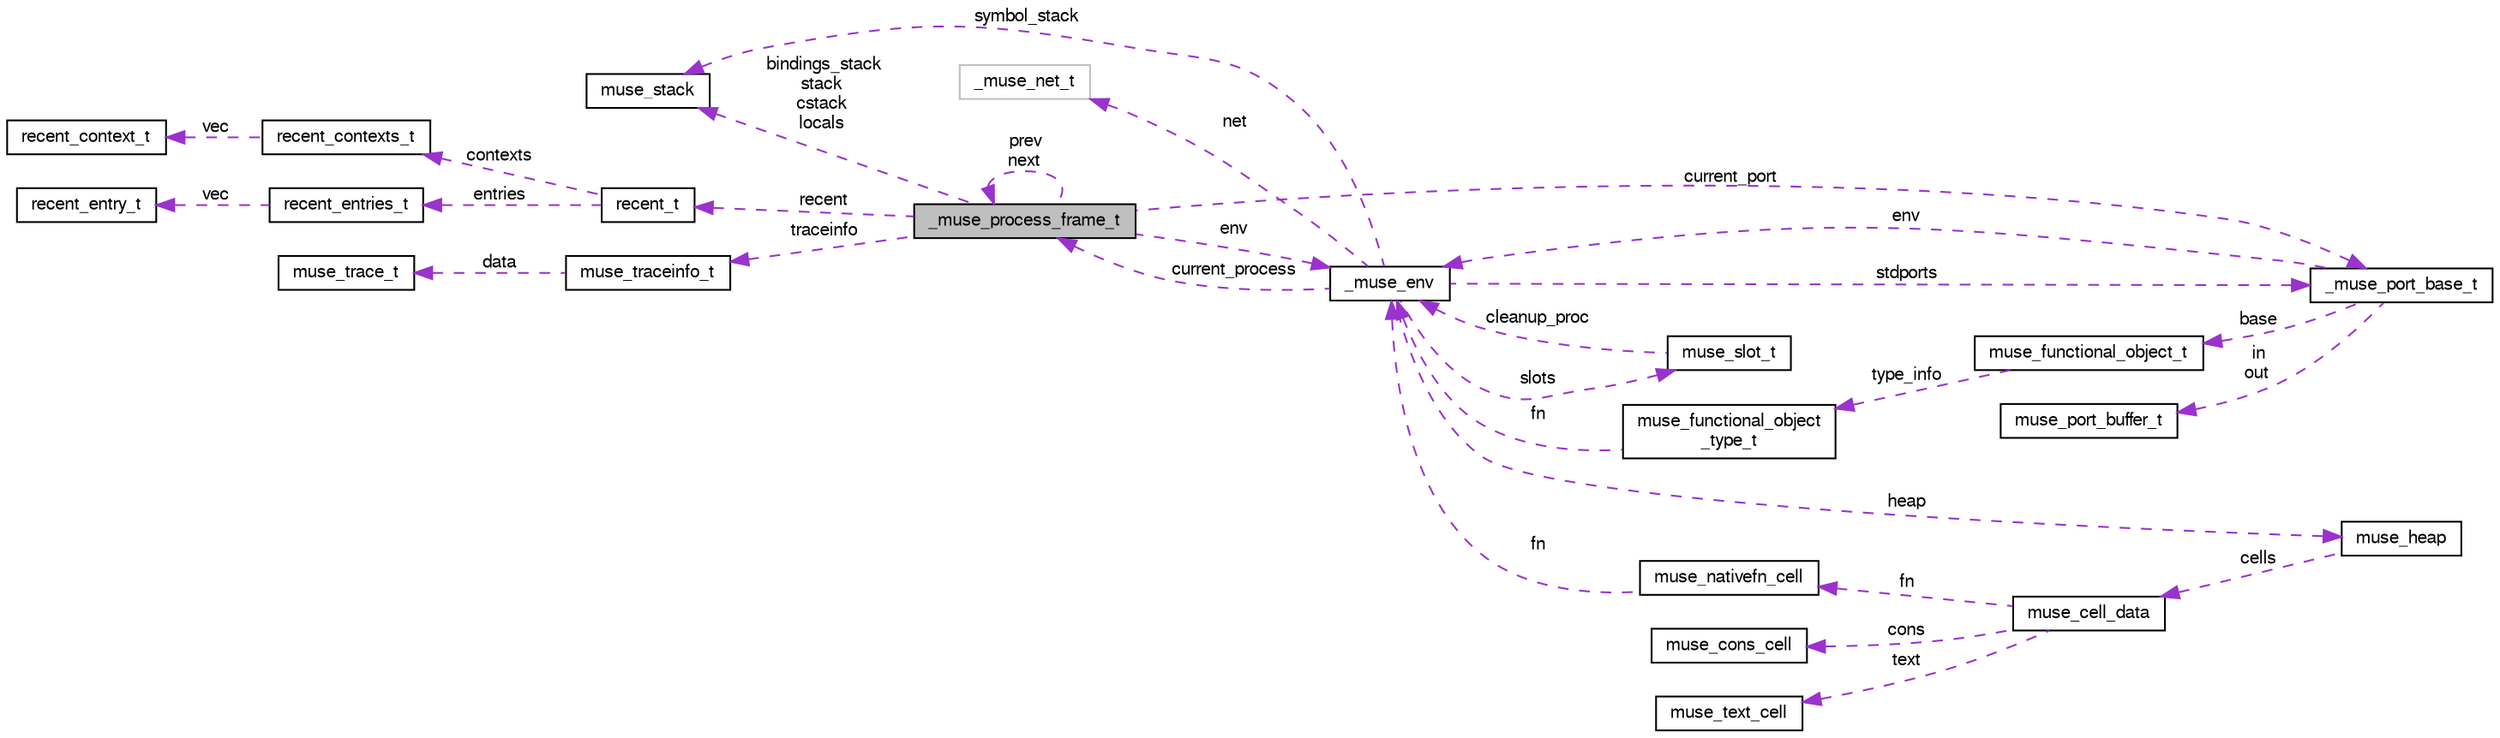 digraph "_muse_process_frame_t"
{
  edge [fontname="FreeSans",fontsize="10",labelfontname="FreeSans",labelfontsize="10"];
  node [fontname="FreeSans",fontsize="10",shape=record];
  rankdir="LR";
  Node1 [label="_muse_process_frame_t",height=0.2,width=0.4,color="black", fillcolor="grey75", style="filled" fontcolor="black"];
  Node2 -> Node1 [dir="back",color="darkorchid3",fontsize="10",style="dashed",label=" current_port" ,fontname="FreeSans"];
  Node2 [label="_muse_port_base_t",height=0.2,width=0.4,color="black", fillcolor="white", style="filled",URL="$struct__muse__port__base__t.html",tooltip="The base port type."];
  Node3 -> Node2 [dir="back",color="darkorchid3",fontsize="10",style="dashed",label=" env" ,fontname="FreeSans"];
  Node3 [label="_muse_env",height=0.2,width=0.4,color="black", fillcolor="white", style="filled",URL="$struct__muse__env.html",tooltip="The muse environment contains all info relevant to evaluation of expressions in muSE."];
  Node2 -> Node3 [dir="back",color="darkorchid3",fontsize="10",style="dashed",label=" stdports" ,fontname="FreeSans"];
  Node4 -> Node3 [dir="back",color="darkorchid3",fontsize="10",style="dashed",label=" heap" ,fontname="FreeSans"];
  Node4 [label="muse_heap",height=0.2,width=0.4,color="black", fillcolor="white", style="filled",URL="$structmuse__heap.html",tooltip="The muse heap is an array of cells where the cells available for allocation are collected into a free..."];
  Node5 -> Node4 [dir="back",color="darkorchid3",fontsize="10",style="dashed",label=" cells" ,fontname="FreeSans"];
  Node5 [label="muse_cell_data",height=0.2,width=0.4,color="black", fillcolor="white", style="filled",URL="$unionmuse__cell__data.html",tooltip="A muse cell is a union of all the possible cell types."];
  Node6 -> Node5 [dir="back",color="darkorchid3",fontsize="10",style="dashed",label=" cons" ,fontname="FreeSans"];
  Node6 [label="muse_cons_cell",height=0.2,width=0.4,color="black", fillcolor="white", style="filled",URL="$structmuse__cons__cell.html",tooltip="A cons cell consists of references to two muse cells called the head and the tail."];
  Node7 -> Node5 [dir="back",color="darkorchid3",fontsize="10",style="dashed",label=" text" ,fontname="FreeSans"];
  Node7 [label="muse_text_cell",height=0.2,width=0.4,color="black", fillcolor="white", style="filled",URL="$structmuse__text__cell.html",tooltip="A string is represented in a single cell by storing a pair of pointers to the start of the string and..."];
  Node8 -> Node5 [dir="back",color="darkorchid3",fontsize="10",style="dashed",label=" fn" ,fontname="FreeSans"];
  Node8 [label="muse_nativefn_cell",height=0.2,width=0.4,color="black", fillcolor="white", style="filled",URL="$structmuse__nativefn__cell.html",tooltip="muSE provides the facility to invoke C functions during the evaluation process."];
  Node3 -> Node8 [dir="back",color="darkorchid3",fontsize="10",style="dashed",label=" fn" ,fontname="FreeSans"];
  Node9 -> Node3 [dir="back",color="darkorchid3",fontsize="10",style="dashed",label=" symbol_stack" ,fontname="FreeSans"];
  Node9 [label="muse_stack",height=0.2,width=0.4,color="black", fillcolor="white", style="filled",URL="$structmuse__stack.html",tooltip="A stack is used to keep track of temporary references to objects so that a cons-ing operation does no..."];
  Node10 -> Node3 [dir="back",color="darkorchid3",fontsize="10",style="dashed",label=" net" ,fontname="FreeSans"];
  Node10 [label="_muse_net_t",height=0.2,width=0.4,color="grey75", fillcolor="white", style="filled"];
  Node1 -> Node3 [dir="back",color="darkorchid3",fontsize="10",style="dashed",label=" current_process" ,fontname="FreeSans"];
  Node11 -> Node3 [dir="back",color="darkorchid3",fontsize="10",style="dashed",label=" slots" ,fontname="FreeSans"];
  Node11 [label="muse_slot_t",height=0.2,width=0.4,color="black", fillcolor="white", style="filled",URL="$structmuse__slot__t.html"];
  Node3 -> Node11 [dir="back",color="darkorchid3",fontsize="10",style="dashed",label=" cleanup_proc" ,fontname="FreeSans"];
  Node12 -> Node2 [dir="back",color="darkorchid3",fontsize="10",style="dashed",label=" in\nout" ,fontname="FreeSans"];
  Node12 [label="muse_port_buffer_t",height=0.2,width=0.4,color="black", fillcolor="white", style="filled",URL="$structmuse__port__buffer__t.html",tooltip="Every port is buffered for input as well as output."];
  Node13 -> Node2 [dir="back",color="darkorchid3",fontsize="10",style="dashed",label=" base" ,fontname="FreeSans"];
  Node13 [label="muse_functional_object_t",height=0.2,width=0.4,color="black", fillcolor="white", style="filled",URL="$structmuse__functional__object__t.html",tooltip="Any muSE functional object must always begin with this structure."];
  Node14 -> Node13 [dir="back",color="darkorchid3",fontsize="10",style="dashed",label=" type_info" ,fontname="FreeSans"];
  Node14 [label="muse_functional_object\l_type_t",height=0.2,width=0.4,color="black", fillcolor="white", style="filled",URL="$structmuse__functional__object__type__t.html",tooltip="Type information for a functional object."];
  Node3 -> Node14 [dir="back",color="darkorchid3",fontsize="10",style="dashed",label=" fn" ,fontname="FreeSans"];
  Node9 -> Node1 [dir="back",color="darkorchid3",fontsize="10",style="dashed",label=" bindings_stack\nstack\ncstack\nlocals" ,fontname="FreeSans"];
  Node15 -> Node1 [dir="back",color="darkorchid3",fontsize="10",style="dashed",label=" traceinfo" ,fontname="FreeSans"];
  Node15 [label="muse_traceinfo_t",height=0.2,width=0.4,color="black", fillcolor="white", style="filled",URL="$structmuse__traceinfo__t.html"];
  Node16 -> Node15 [dir="back",color="darkorchid3",fontsize="10",style="dashed",label=" data" ,fontname="FreeSans"];
  Node16 [label="muse_trace_t",height=0.2,width=0.4,color="black", fillcolor="white", style="filled",URL="$structmuse__trace__t.html",tooltip="A way to trace evaluations down the stack."];
  Node3 -> Node1 [dir="back",color="darkorchid3",fontsize="10",style="dashed",label=" env" ,fontname="FreeSans"];
  Node1 -> Node1 [dir="back",color="darkorchid3",fontsize="10",style="dashed",label=" prev\nnext" ,fontname="FreeSans"];
  Node17 -> Node1 [dir="back",color="darkorchid3",fontsize="10",style="dashed",label=" recent" ,fontname="FreeSans"];
  Node17 [label="recent_t",height=0.2,width=0.4,color="black", fillcolor="white", style="filled",URL="$structrecent__t.html"];
  Node18 -> Node17 [dir="back",color="darkorchid3",fontsize="10",style="dashed",label=" contexts" ,fontname="FreeSans"];
  Node18 [label="recent_contexts_t",height=0.2,width=0.4,color="black", fillcolor="white", style="filled",URL="$structrecent__contexts__t.html"];
  Node19 -> Node18 [dir="back",color="darkorchid3",fontsize="10",style="dashed",label=" vec" ,fontname="FreeSans"];
  Node19 [label="recent_context_t",height=0.2,width=0.4,color="black", fillcolor="white", style="filled",URL="$structrecent__context__t.html"];
  Node20 -> Node17 [dir="back",color="darkorchid3",fontsize="10",style="dashed",label=" entries" ,fontname="FreeSans"];
  Node20 [label="recent_entries_t",height=0.2,width=0.4,color="black", fillcolor="white", style="filled",URL="$structrecent__entries__t.html"];
  Node21 -> Node20 [dir="back",color="darkorchid3",fontsize="10",style="dashed",label=" vec" ,fontname="FreeSans"];
  Node21 [label="recent_entry_t",height=0.2,width=0.4,color="black", fillcolor="white", style="filled",URL="$structrecent__entry__t.html"];
}
